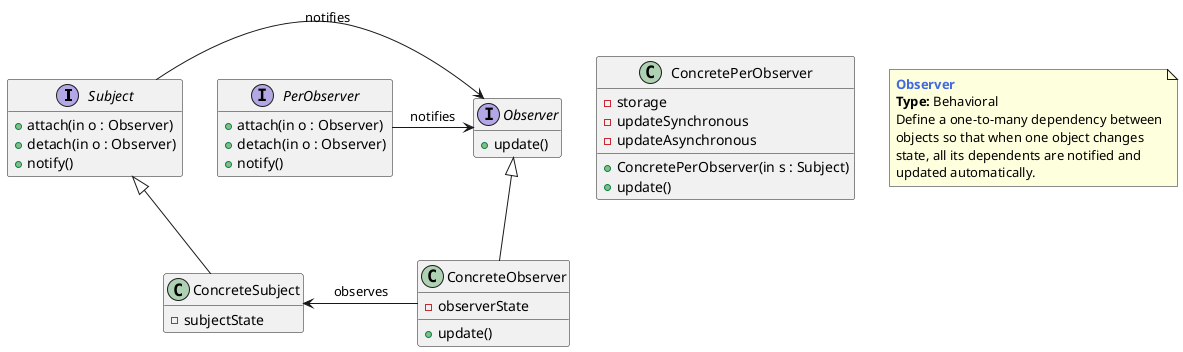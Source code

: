 /' PER-OBSERVER '/
//inherited from https://github.com/RafaelKuebler/PlantUMLDesignPatterns/blob/master/observer.txt
//author = Dr Bheemaiah Anil K (c) Forever

@startuml

interface Subject {
    + attach(in o : Observer)
    + detach(in o : Observer)
    + notify()
}

interface PerObserver {
    + attach(in o : Observer)
    + detach(in o : Observer)
    + notify()
}
class ConcreteSubject {
    - subjectState
}

class ConcretePerObserver  {
    - storage
    - updateSynchronous
    -updateAsynchronous
    + ConcretePerObserver(in s : Subject)
    + update()
}

interface Observer {
    + update()
}

class ConcreteObserver {
    - observerState
    + update()
}

hide empty members

Subject -> Observer : notifies
PerObserver -> Observer : notifies
Subject <|-- ConcreteSubject
Observer <|-- ConcreteObserver
ConcreteSubject <- ConcreteObserver : observes

note as N1
    <b><color:royalBlue>Observer</color></b>
    <b>Type:</b> Behavioral
    Define a one-to-many dependency between
    objects so that when one object changes
    state, all its dependents are notified and
    updated automatically.
end note

@enduml



